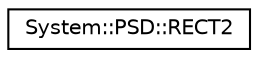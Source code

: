 digraph G
{
  edge [fontname="Helvetica",fontsize="10",labelfontname="Helvetica",labelfontsize="10"];
  node [fontname="Helvetica",fontsize="10",shape=record];
  rankdir="LR";
  Node1 [label="System::PSD::RECT2",height=0.2,width=0.4,color="black", fillcolor="white", style="filled",URL="$struct_system_1_1_p_s_d_1_1_r_e_c_t2.html"];
}
